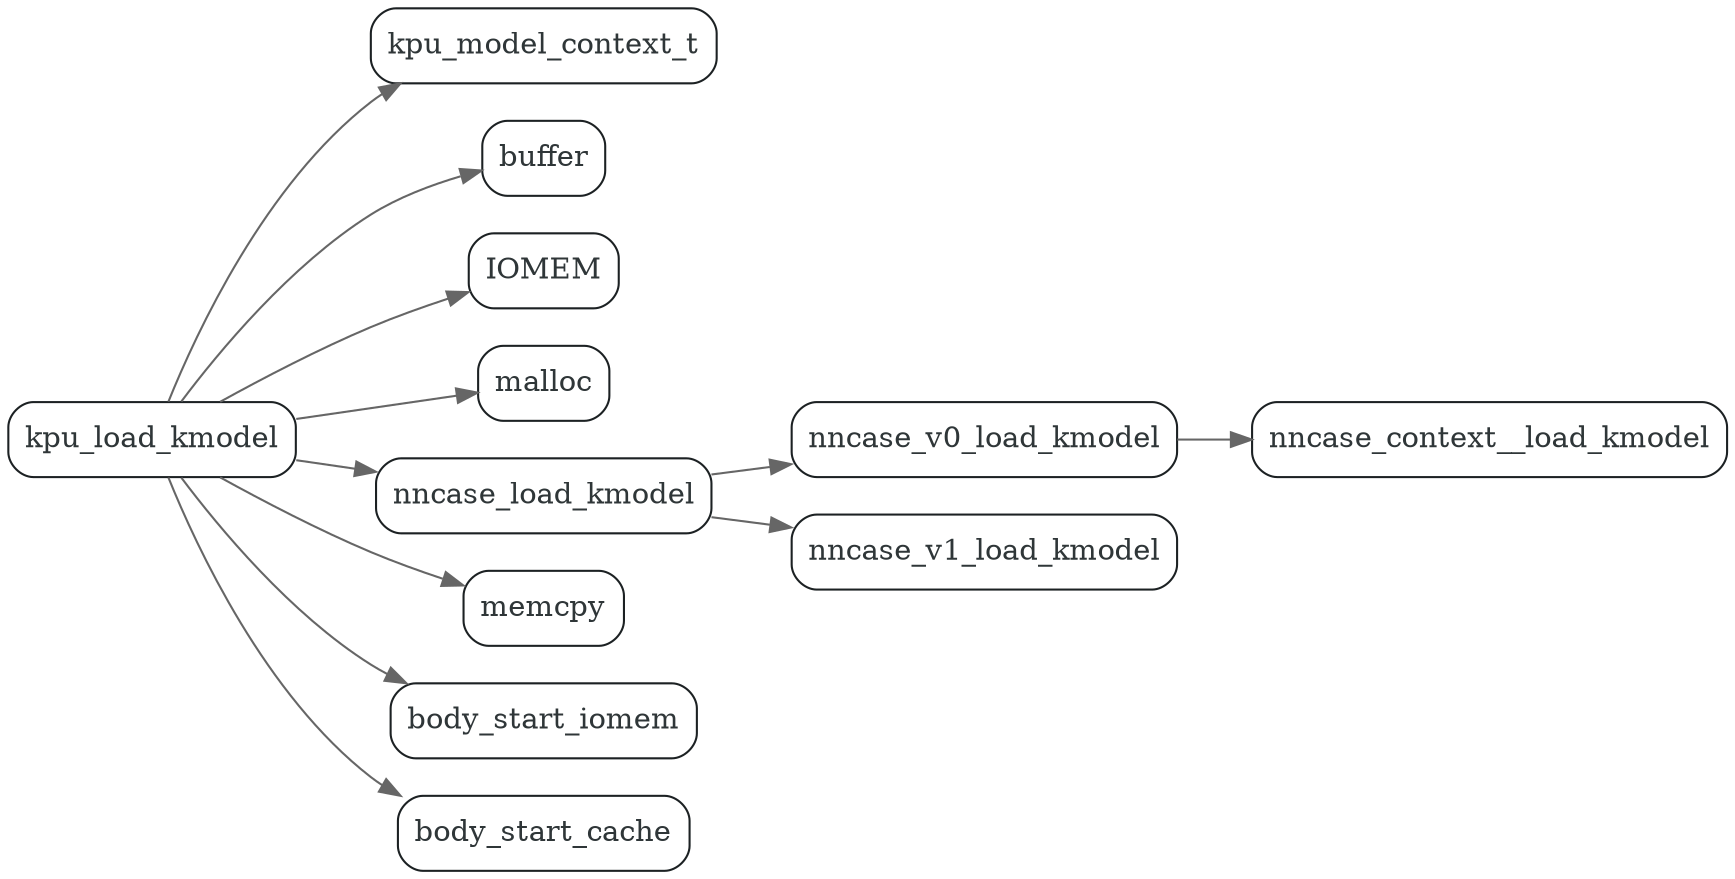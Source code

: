 #include "styles.h"
digraph dig {
  node[shape=box;style="rounded";color="#1c2123";fontcolor="#2f3638"];
  edge[color=gray40];
  newrank=true;
  rankdir=LR;
  kpu_load_kmodel -> {
    kpu_model_context_t;
    buffer;
    IOMEM;
    malloc;
    nncase_load_kmodel;
    memcpy;
    body_start_iomem;
    body_start_cache;
  }

  nncase_load_kmodel -> {
    nncase_v0_load_kmodel;
    nncase_v1_load_kmodel;
  }

  nncase_v0_load_kmodel -> {
    nncase_context__load_kmodel;
  }
}
